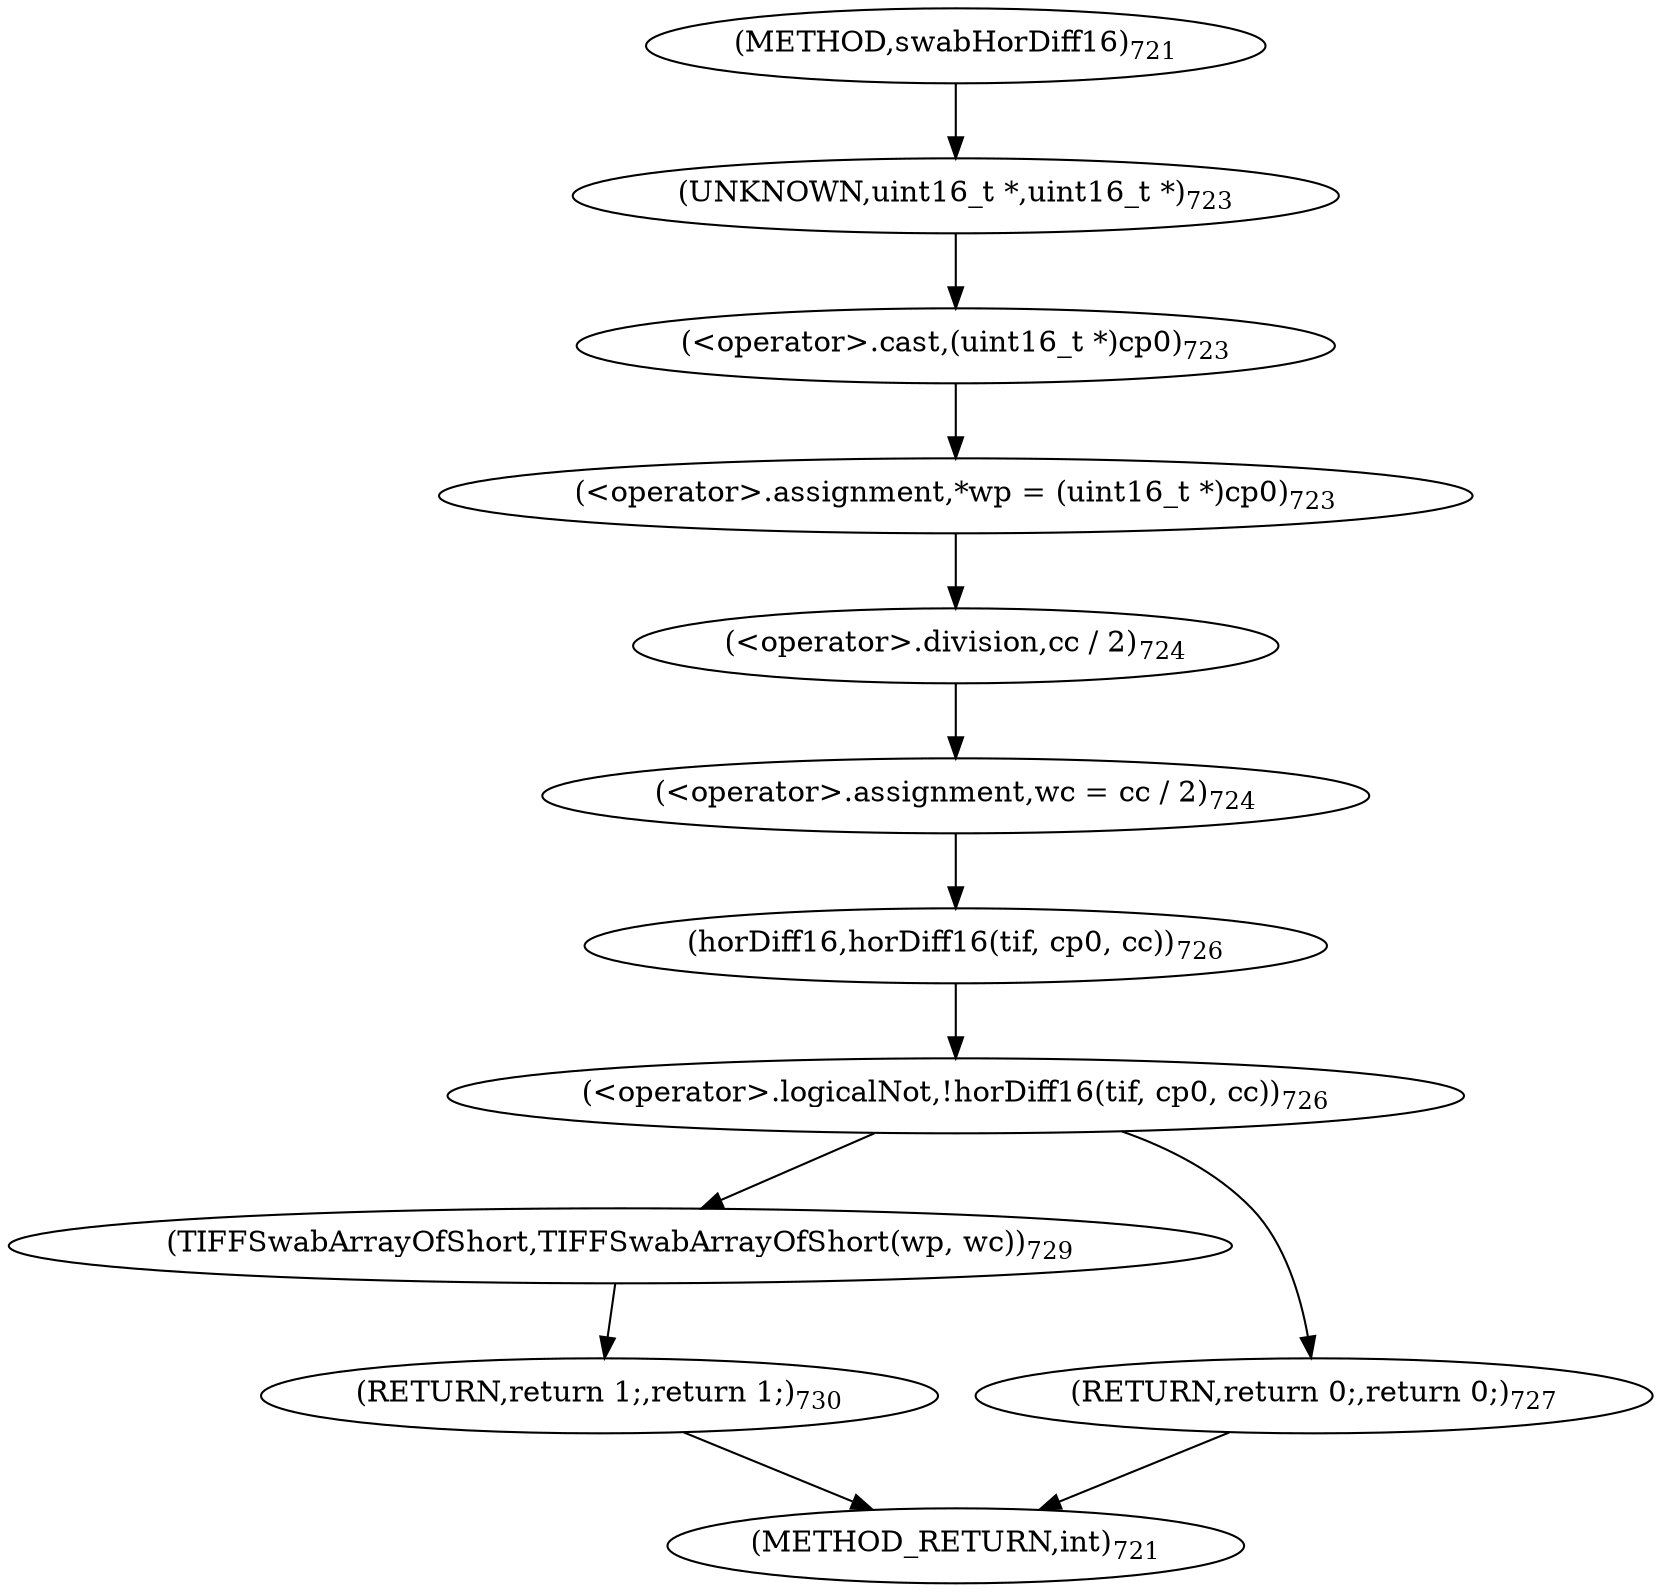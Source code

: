 digraph "swabHorDiff16" {  
"38379" [label = <(&lt;operator&gt;.assignment,*wp = (uint16_t *)cp0)<SUB>723</SUB>> ]
"38385" [label = <(&lt;operator&gt;.assignment,wc = cc / 2)<SUB>724</SUB>> ]
"38399" [label = <(TIFFSwabArrayOfShort,TIFFSwabArrayOfShort(wp, wc))<SUB>729</SUB>> ]
"38402" [label = <(RETURN,return 1;,return 1;)<SUB>730</SUB>> ]
"38381" [label = <(&lt;operator&gt;.cast,(uint16_t *)cp0)<SUB>723</SUB>> ]
"38387" [label = <(&lt;operator&gt;.division,cc / 2)<SUB>724</SUB>> ]
"38391" [label = <(&lt;operator&gt;.logicalNot,!horDiff16(tif, cp0, cc))<SUB>726</SUB>> ]
"38382" [label = <(UNKNOWN,uint16_t *,uint16_t *)<SUB>723</SUB>> ]
"38392" [label = <(horDiff16,horDiff16(tif, cp0, cc))<SUB>726</SUB>> ]
"38397" [label = <(RETURN,return 0;,return 0;)<SUB>727</SUB>> ]
"38373" [label = <(METHOD,swabHorDiff16)<SUB>721</SUB>> ]
"38404" [label = <(METHOD_RETURN,int)<SUB>721</SUB>> ]
  "38379" -> "38387" 
  "38385" -> "38392" 
  "38399" -> "38402" 
  "38402" -> "38404" 
  "38381" -> "38379" 
  "38387" -> "38385" 
  "38391" -> "38397" 
  "38391" -> "38399" 
  "38382" -> "38381" 
  "38392" -> "38391" 
  "38397" -> "38404" 
  "38373" -> "38382" 
}
